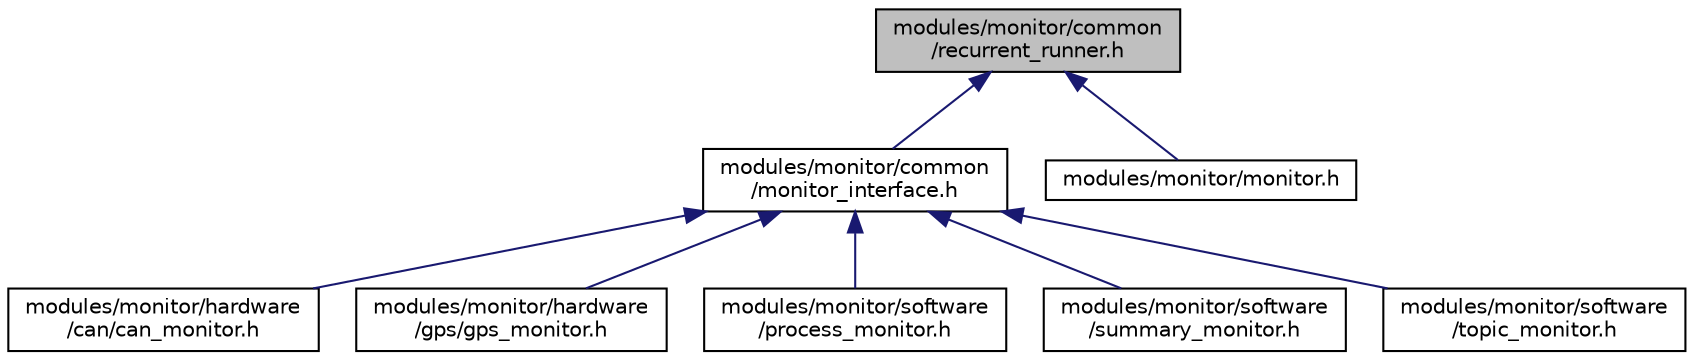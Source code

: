 digraph "modules/monitor/common/recurrent_runner.h"
{
  edge [fontname="Helvetica",fontsize="10",labelfontname="Helvetica",labelfontsize="10"];
  node [fontname="Helvetica",fontsize="10",shape=record];
  Node1 [label="modules/monitor/common\l/recurrent_runner.h",height=0.2,width=0.4,color="black", fillcolor="grey75", style="filled" fontcolor="black"];
  Node1 -> Node2 [dir="back",color="midnightblue",fontsize="10",style="solid",fontname="Helvetica"];
  Node2 [label="modules/monitor/common\l/monitor_interface.h",height=0.2,width=0.4,color="black", fillcolor="white", style="filled",URL="$monitor__interface_8h.html"];
  Node2 -> Node3 [dir="back",color="midnightblue",fontsize="10",style="solid",fontname="Helvetica"];
  Node3 [label="modules/monitor/hardware\l/can/can_monitor.h",height=0.2,width=0.4,color="black", fillcolor="white", style="filled",URL="$can__monitor_8h.html"];
  Node2 -> Node4 [dir="back",color="midnightblue",fontsize="10",style="solid",fontname="Helvetica"];
  Node4 [label="modules/monitor/hardware\l/gps/gps_monitor.h",height=0.2,width=0.4,color="black", fillcolor="white", style="filled",URL="$gps__monitor_8h.html"];
  Node2 -> Node5 [dir="back",color="midnightblue",fontsize="10",style="solid",fontname="Helvetica"];
  Node5 [label="modules/monitor/software\l/process_monitor.h",height=0.2,width=0.4,color="black", fillcolor="white", style="filled",URL="$process__monitor_8h.html"];
  Node2 -> Node6 [dir="back",color="midnightblue",fontsize="10",style="solid",fontname="Helvetica"];
  Node6 [label="modules/monitor/software\l/summary_monitor.h",height=0.2,width=0.4,color="black", fillcolor="white", style="filled",URL="$summary__monitor_8h.html"];
  Node2 -> Node7 [dir="back",color="midnightblue",fontsize="10",style="solid",fontname="Helvetica"];
  Node7 [label="modules/monitor/software\l/topic_monitor.h",height=0.2,width=0.4,color="black", fillcolor="white", style="filled",URL="$topic__monitor_8h.html"];
  Node1 -> Node8 [dir="back",color="midnightblue",fontsize="10",style="solid",fontname="Helvetica"];
  Node8 [label="modules/monitor/monitor.h",height=0.2,width=0.4,color="black", fillcolor="white", style="filled",URL="$monitor_2monitor_8h.html"];
}
